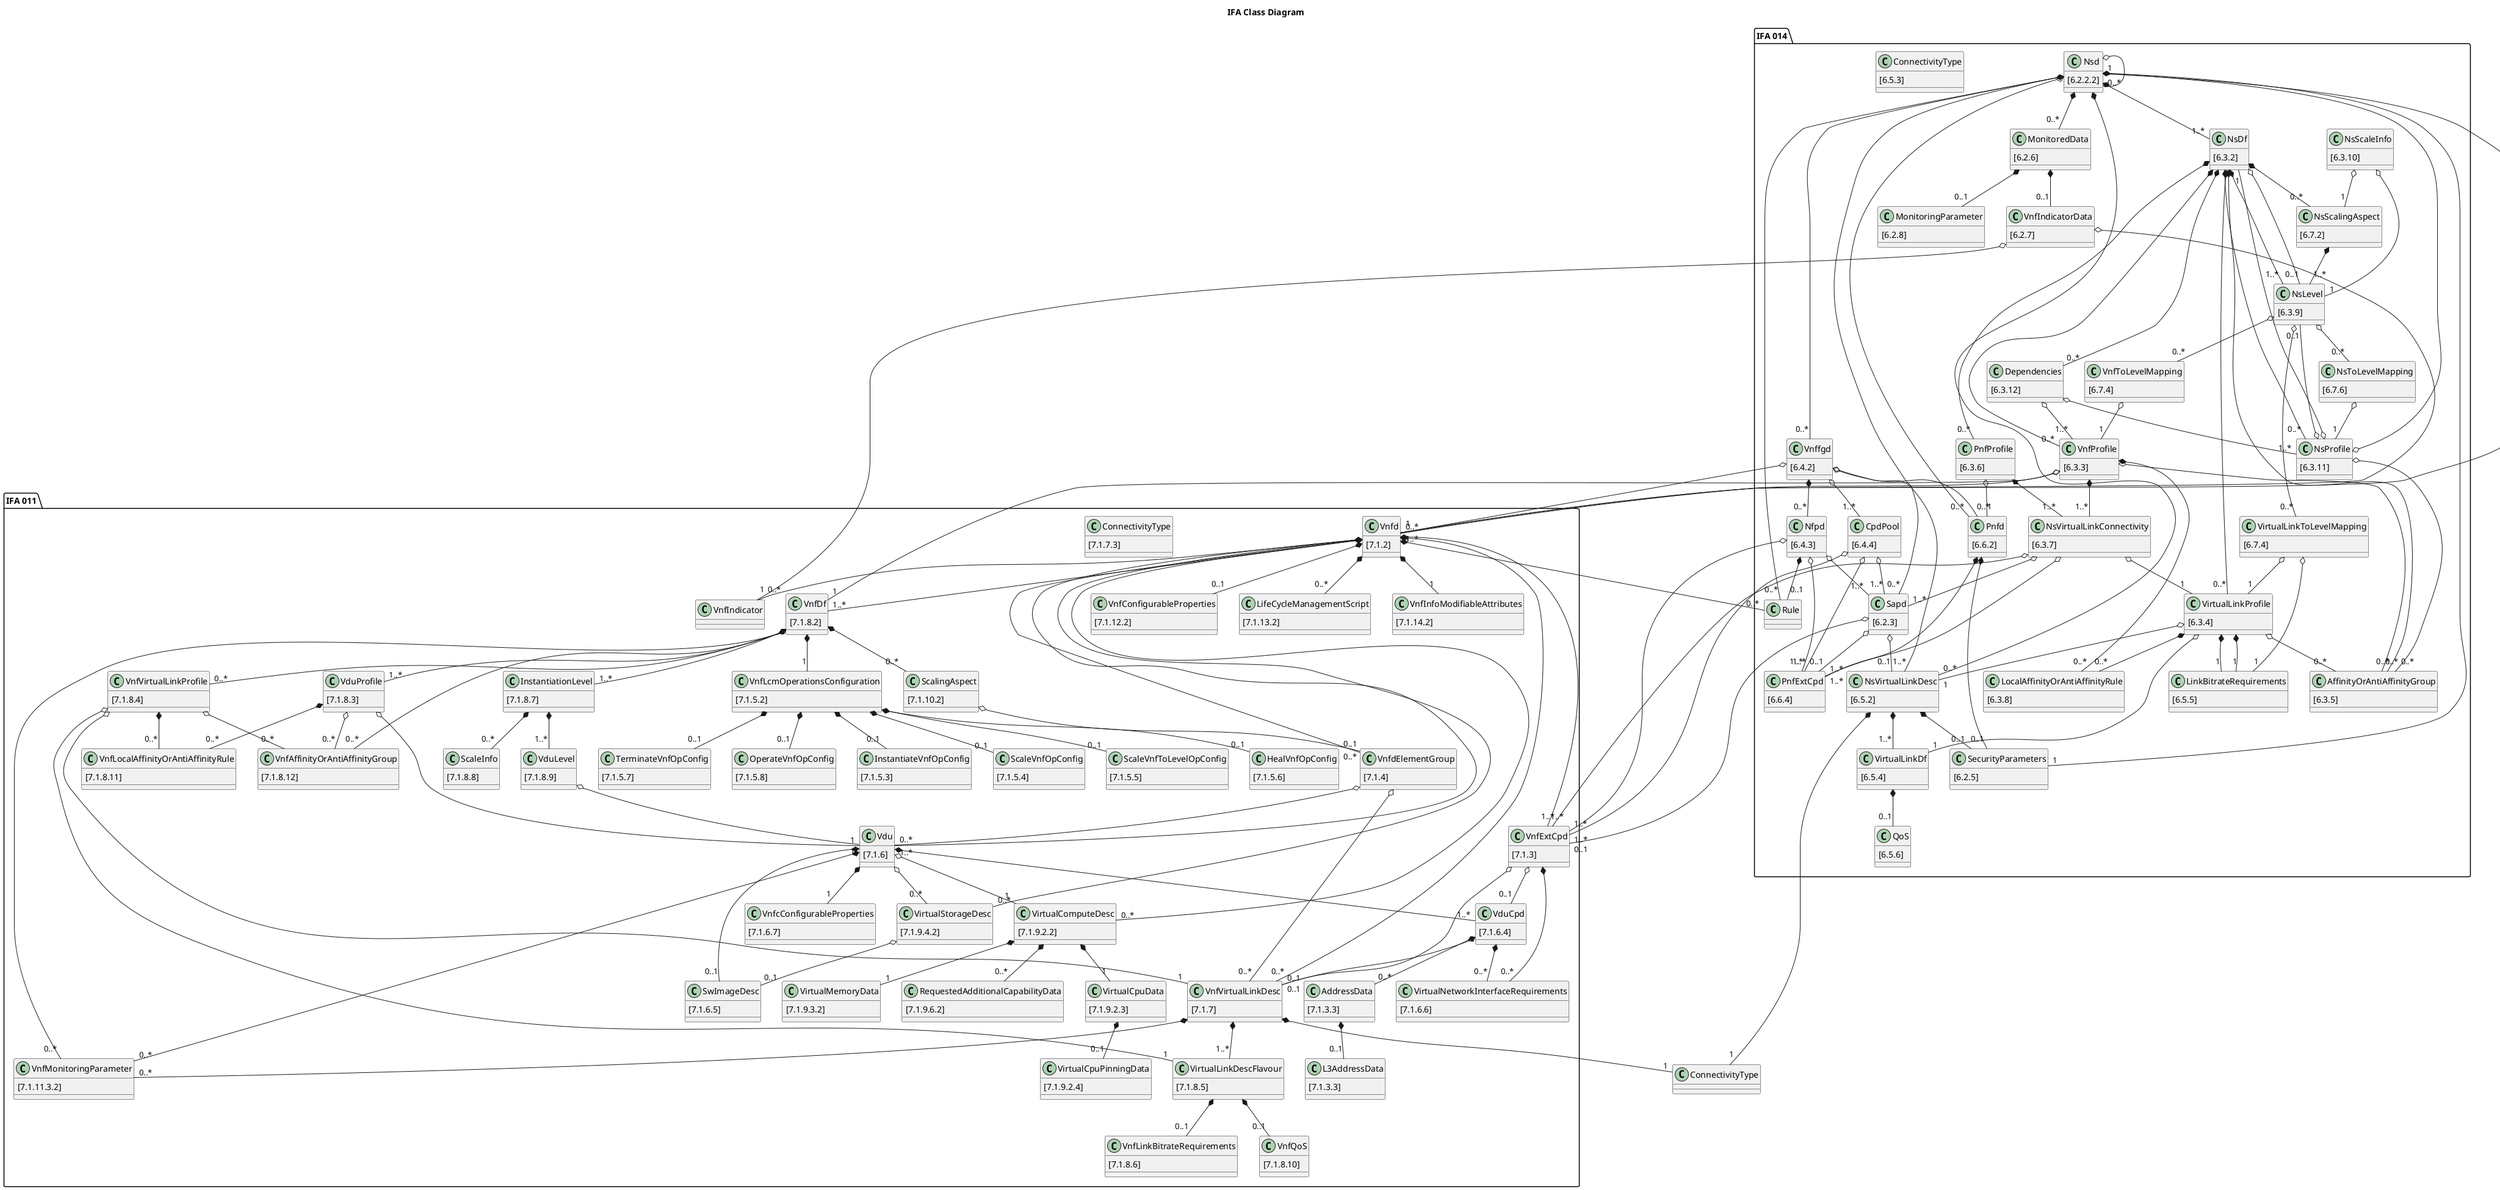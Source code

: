 @startuml

title IFA Class Diagram

package "IFA 014" {
    class Nsd {
        [6.2.2.2]
    }
    class Sapd {
        [6.2.3]
    }
    class SecurityParameters {
        [6.2.5]
    }
    class MonitoredData {
        [6.2.6]
    }
    class NsDf {
        [6.3.2]
    }
    class Vnffgd {
        [6.4.2]
    }
    class Nfpd {
        [6.4.3]
    }
    class CpdPool {
        [6.4.4]
    }
    class NsVirtualLinkDesc {
        [6.5.2]
    }
    class Pnfd {
        [6.6.2]
    }
    class PnfExtCpd {
        [6.6.4]
    }
    class Rule {
    }
    class VnfIndicatorData {
        [6.2.7]
    }
    class MonitoringParameter {
        [6.2.8]
    }
    class VnfProfile {
        [6.3.3]
    }
    class VirtualLinkProfile {
        [6.3.4]
    }
    class AffinityOrAntiAffinityGroup {
        [6.3.5]
    }
    class PnfProfile {
        [6.3.6]
    }
    class NsVirtualLinkConnectivity {
        [6.3.7]
    }
    class LocalAffinityOrAntiAffinityRule {
        [6.3.8]
    }
    class NsLevel {
        [6.3.9]
    }
    class NsScaleInfo {
        [6.3.10]
    }
    class NsProfile {
        [6.3.11]
    }
    /' instantiation order '/
    class Dependencies {
        [6.3.12]
    }
    class ConnectivityType {
        [6.5.3]
    }
    class VirtualLinkDf {
        [6.5.4]
    }
    class LinkBitrateRequirements {
        [6.5.5]
    }
    class QoS {
        [6.5.6]
    }
    class NsScalingAspect {
        [6.7.2]
    }
    class VnfToLevelMapping {
        [6.7.4]
    }
    class VirtualLinkToLevelMapping {
        [6.7.4]
    }
    class NsToLevelMapping {
        [6.7.6]
    }
}
package "IFA 011" {
    class Vnfd {
        [7.1.2]
    }
    class VnfExtCpd {
        [7.1.3]
    }
    class VnfdElementGroup {
        [7.1.4]
    }
    class Vdu {
        [7.1.6]
    }
    class VduCpd {
        [7.1.6.4]
    }
    class VnfIndicator {
    }
    class AddressData {
        [7.1.3.3]
    }
    class L3AddressData {
        [7.1.3.3]
    }
    class VnfLcmOperationsConfiguration {
        [7.1.5.2]
    }
    class InstantiateVnfOpConfig {
        [7.1.5.3]
    }
    class ScaleVnfOpConfig {
        [7.1.5.4]
    }
    class ScaleVnfToLevelOpConfig {
        [7.1.5.5]
    }
    class HealVnfOpConfig {
        [7.1.5.6]
    }
    class TerminateVnfOpConfig {
        [7.1.5.7]
    }
    class OperateVnfOpConfig {
        [7.1.5.8]
    }
    class SwImageDesc {
        [7.1.6.5]
    }
    class VirtualNetworkInterfaceRequirements {
        [7.1.6.6]
    }
    class VnfcConfigurableProperties {
        [7.1.6.7]
    }
    class VnfVirtualLinkDesc {
        [7.1.7]
    }
    class ConnectivityType {
        [7.1.7.3]
    }
    class VnfDf {
        [7.1.8.2]
    }
    class VduProfile {
        [7.1.8.3]
    }
    class VnfVirtualLinkProfile {
        [7.1.8.4]
    }
    class VnfLinkBitrateRequirements {
        [7.1.8.6]
    }
    class InstantiationLevel {
        [7.1.8.7]
    }
    class ScaleInfo {
        [7.1.8.8]
    }
    class VduLevel {
        [7.1.8.9]
    }
    class VnfQoS {
        [7.1.8.10]
    }
    class VnfLocalAffinityOrAntiAffinityRule {
        [7.1.8.11]
    }
    class VnfAffinityOrAntiAffinityGroup {
        [7.1.8.12]
    }
    class VirtualComputeDesc {
        [7.1.9.2.2]
    }
    class VirtualCpuData {
        [7.1.9.2.3]
    }
    class VirtualCpuPinningData {
        [7.1.9.2.4]
    }
    class VirtualMemoryData {
        [7.1.9.3.2]
    }
    class VirtualStorageDesc {
        [7.1.9.4.2]
    }
    class RequestedAdditionalCapabilityData {
        [7.1.9.6.2]
    }
    class ScalingAspect {
        [7.1.10.2]
    }
    class VnfMonitoringParameter {
        [7.1.11.3.2]
    }
    class VnfConfigurableProperties {
        [7.1.12.2]
    }
    class LifeCycleManagementScript {
        [7.1.13.2]
    }
    class VnfInfoModifiableAttributes {
        [7.1.14.2]
    }
    class VirtualLinkDescFlavour {
        [7.1.8.5]
    }
}

    Nsd                           o-- "0..*" Nsd                
    Nsd                           o-- "0..*" Vnfd               
    Nsd                           o-- "0..*" Pnfd               
    Nsd                           *-- "0..*" Sapd               
    Nsd                           *-- "0..*" NsVirtualLinkDesc  
    Nsd                           *-- "0..*" Vnffgd             
    Nsd                           *-- "0..*" MonitoredData      
    Nsd                           *-- "0..*" Rule
    Nsd                           *-- "1..*" NsDf               
    Nsd                           *-- "1"    SecurityParameters 
    Sapd                          o-- "0..1" NsVirtualLinkDesc  
    Sapd                          o-- "0..1" VnfExtCpd          
    Sapd                          o-- "0..1" PnfExtCpd          
    MonitoredData                 *-- "0..1" VnfIndicatorData
    MonitoredData                 *-- "0..1" MonitoringParameter
    VnfIndicatorData              o-- "1"    Vnfd
    VnfIndicatorData              o-- "1"    VnfIndicator
    NsDf                          *-- "0..*" VnfProfile
    NsDf                          *-- "0..*" PnfProfile
    NsDf                          *-- "0..*" VirtualLinkProfile
    NsDf                          *-- "0..*" NsScalingAspect
    NsDf                          *-- "0..*" AffinityOrAntiAffinityGroup
    NsDf                          *-- "1..*" NsLevel
    NsDf                          o-- "0..1" NsLevel
    NsDf                          *-- "0..*" NsProfile
    NsDf                          *-- "0..*" Dependencies
    VnfProfile                    o-- "1"    Vnfd
    VnfProfile                    o-- "1"    VnfDf
    VnfProfile                    *-- "0..*" LocalAffinityOrAntiAffinityRule
    VnfProfile                    o-- "0..*" AffinityOrAntiAffinityGroup
    VnfProfile                    *-- "1..*" NsVirtualLinkConnectivity
    VirtualLinkProfile            o-- "1"    NsVirtualLinkDesc
    VirtualLinkProfile            o-- "1"    VirtualLinkDf
    VirtualLinkProfile            *-- "0..*" LocalAffinityOrAntiAffinityRule
    VirtualLinkProfile            o-- "0..*" AffinityOrAntiAffinityGroup
    VirtualLinkProfile            *-- "1"    LinkBitrateRequirements
    VirtualLinkProfile            *-- "1"    LinkBitrateRequirements
    PnfProfile                    o-- "1"    Pnfd
    PnfProfile                    *-- "1..*" NsVirtualLinkConnectivity
    NsVirtualLinkConnectivity     o-- "1"    VirtualLinkProfile
    NsVirtualLinkConnectivity     o-- "1..*" VnfExtCpd
    NsVirtualLinkConnectivity     o-- "1..*" PnfExtCpd
    NsVirtualLinkConnectivity     o-- "1..*" Sapd
    NsLevel                       o-- "0..*" VnfToLevelMapping
    NsLevel                       o-- "0..*" VirtualLinkToLevelMapping
    NsLevel                       o-- "0..*" NsToLevelMapping
    NsScaleInfo                   o-- "1"    NsScalingAspect
    NsScaleInfo                   o-- "1"    NsLevel
    NsProfile                     o-- "1"    Nsd
    NsProfile                     o-- "1"    NsDf
    NsProfile                     o-- "0..1" NsLevel
    NsProfile                     o-- "0..*" AffinityOrAntiAffinityGroup
    Dependencies                  o-- "1..*" VnfProfile
    Dependencies                  o-- "1..*" NsProfile
    VirtualLinkDf                 *-- "0..1" QoS
    Vnffgd                        o-- "1..*" Vnfd               
    Vnffgd                        o-- "0..*" Pnfd               
    Vnffgd                        o-- "1..*" NsVirtualLinkDesc  
    Vnffgd                        o-- "1..*" CpdPool            
    Vnffgd                        *-- "0..*" Nfpd               
    Nfpd                          *-- "0..1" Rule
    Nfpd                          o-- "1..*" PnfExtCpd          
    Nfpd                          o-- "1..*" Sapd               
    Nfpd                          o-- "1..*" VnfExtCpd          
    CpdPool                       o-- "1..*" PnfExtCpd          
    CpdPool                       o-- "1..*" Sapd               
    CpdPool                       o-- "1..*" VnfExtCpd          
    NsVirtualLinkDesc             *-- "1"    ConnectivityType
    NsVirtualLinkDesc             *-- "1..*" VirtualLinkDf
    NsVirtualLinkDesc             *-- "0..1" SecurityParameters 
    Pnfd                          *-- "1..*" PnfExtCpd          
    Pnfd                          *-- "0..1" SecurityParameters
    NsScalingAspect               *-- "1..*" NsLevel
    VnfToLevelMapping             o-- "1"    VnfProfile
    VirtualLinkToLevelMapping     o-- "1"    VirtualLinkProfile
    VirtualLinkToLevelMapping     o-- "1"    LinkBitrateRequirements
    NsToLevelMapping              o-- "1"    NsProfile
    Vnfd                          *-- "1..*" Vdu                
    Vnfd                          *-- "0..*" VirtualComputeDesc
    Vnfd                          *-- "0..*" VirtualStorageDesc
    Vnfd                          *-- "0..*" VnfVirtualLinkDesc 
    Vnfd                          *-- "1..*" VnfExtCpd          
    Vnfd                          *-- "1..*" VnfDf
    Vnfd                          *-- "0..1" VnfConfigurableProperties
    Vnfd                          *-- "1"    VnfInfoModifiableAttributes
    Vnfd                          *-- "0..*" LifeCycleManagementScript
    Vnfd                          *-- "0..*" VnfdElementGroup   
    Vnfd                          *-- "0..*" VnfIndicator
    Vnfd                          *-- "0..*" Rule
    VnfExtCpd                     o-- "0..1" VnfVirtualLinkDesc 
    VnfExtCpd                     o-- "0..1" VduCpd             
    VnfExtCpd                     *-- "0..*" VirtualNetworkInterfaceRequirements
    AddressData                   *-- "0..1" L3AddressData
    VnfdElementGroup              o-- "0..*" Vdu                
    VnfdElementGroup              o-- "0..*" VnfVirtualLinkDesc 
    VnfLcmOperationsConfiguration *-- "0..1" InstantiateVnfOpConfig
    VnfLcmOperationsConfiguration *-- "0..1" ScaleVnfOpConfig
    VnfLcmOperationsConfiguration *-- "0..1" ScaleVnfToLevelOpConfig
    VnfLcmOperationsConfiguration *-- "0..1" HealVnfOpConfig
    VnfLcmOperationsConfiguration *-- "0..1" TerminateVnfOpConfig
    VnfLcmOperationsConfiguration *-- "0..1" OperateVnfOpConfig
    Vdu                           *-- "1..*" VduCpd             
    Vdu                           o-- "1"    VirtualComputeDesc
    Vdu                           o-- "0..*" VirtualStorageDesc
    Vdu                           *-- "0..1" SwImageDesc
    Vdu                           *-- "0..*" VnfMonitoringParameter
    Vdu                           *-- "1"    VnfcConfigurableProperties
    VduCpd                        o-- "0..1" VnfVirtualLinkDesc 
    VduCpd                        *-- "0..*" VirtualNetworkInterfaceRequirements
    VduCpd                        *-- "0..*" AddressData
    VnfVirtualLinkDesc            *-- "1..*" VirtualLinkDescFlavour
    VnfVirtualLinkDesc            *-- "1"    ConnectivityType
    VnfVirtualLinkDesc            *-- "0..*" VnfMonitoringParameter
    VnfDf                         *-- "1..*" VduProfile
    VnfDf                         *-- "0..*" VnfVirtualLinkProfile
    VnfDf                         *-- "1..*" InstantiationLevel
    VnfDf                         *-- "1"    VnfLcmOperationsConfiguration
    VnfDf                         *-- "0..*" VnfAffinityOrAntiAffinityGroup
    VnfDf                         *-- "0..*" VnfMonitoringParameter
    VnfDf                         *-- "0..*" ScalingAspect
    VduProfile                    o-- "1"    Vdu
    VduProfile                    *-- "0..*" VnfLocalAffinityOrAntiAffinityRule
    VduProfile                    o-- "0..*" VnfAffinityOrAntiAffinityGroup
    VnfVirtualLinkProfile         o-- "1"    VnfVirtualLinkDesc
    VnfVirtualLinkProfile         o-- "1"    VirtualLinkDescFlavour
    VnfVirtualLinkProfile         *-- "0..*" VnfLocalAffinityOrAntiAffinityRule
    VnfVirtualLinkProfile         o-- "0..*" VnfAffinityOrAntiAffinityGroup
    VirtualLinkDescFlavour        *-- "0..1" VnfLinkBitrateRequirements
    VirtualLinkDescFlavour        *-- "0..1" VnfQoS
    InstantiationLevel            *-- "1..*" VduLevel
    InstantiationLevel            *-- "0..*" ScaleInfo
    VduLevel                      o-- "1"    Vdu
    VirtualComputeDesc            *-- "0..*" RequestedAdditionalCapabilityData
    VirtualComputeDesc            *-- "1"    VirtualMemoryData
    VirtualComputeDesc            *-- "1"    VirtualCpuData
    VirtualCpuData                *-- "0..1" VirtualCpuPinningData
    VirtualStorageDesc            o-- "0..1" SwImageDesc
    ScalingAspect                 o-- "0..1" VnfdElementGroup

@enduml


